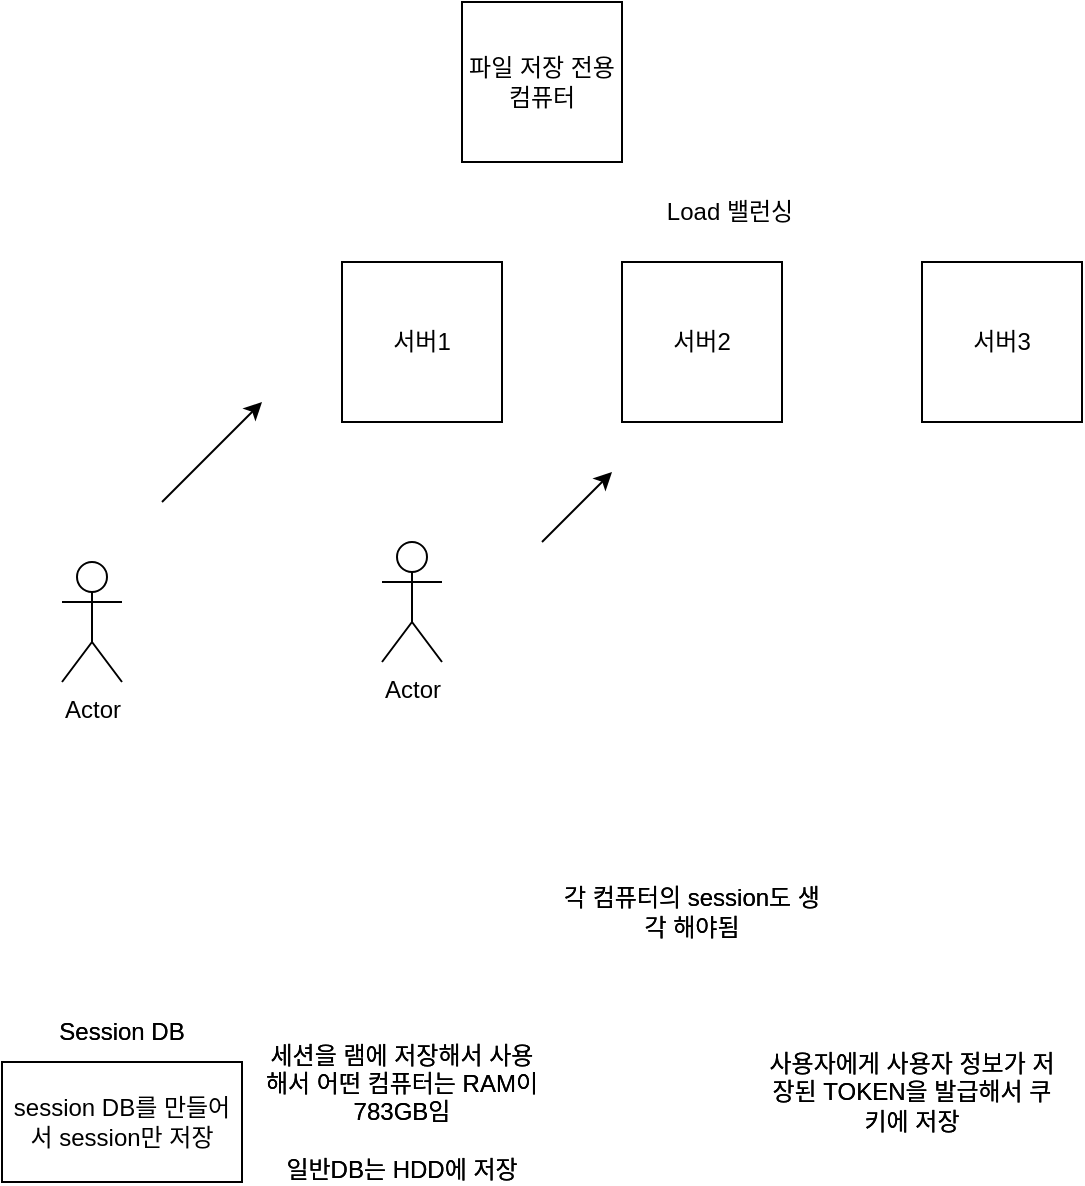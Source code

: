 <mxfile version="21.2.1" type="github">
  <diagram name="페이지-1" id="mfFOSdsRfp9rqxDiNm_j">
    <mxGraphModel dx="1434" dy="756" grid="1" gridSize="10" guides="1" tooltips="1" connect="1" arrows="1" fold="1" page="1" pageScale="1" pageWidth="827" pageHeight="1169" math="0" shadow="0">
      <root>
        <mxCell id="0" />
        <mxCell id="1" parent="0" />
        <mxCell id="29eYO1VU-ebe_u3iWpiD-11" value="각 컴퓨터의 session도 생각 해야됨" style="text;html=1;strokeColor=none;fillColor=none;align=center;verticalAlign=middle;whiteSpace=wrap;rounded=0;" parent="1" vertex="1">
          <mxGeometry x="360" y="540" width="130" height="30" as="geometry" />
        </mxCell>
        <mxCell id="29eYO1VU-ebe_u3iWpiD-12" value="session DB를 만들어서 session만 저장" style="rounded=0;whiteSpace=wrap;html=1;" parent="1" vertex="1">
          <mxGeometry x="80" y="630" width="120" height="60" as="geometry" />
        </mxCell>
        <mxCell id="29eYO1VU-ebe_u3iWpiD-13" value="Session DB" style="text;html=1;strokeColor=none;fillColor=none;align=center;verticalAlign=middle;whiteSpace=wrap;rounded=0;" parent="1" vertex="1">
          <mxGeometry x="90" y="600" width="100" height="30" as="geometry" />
        </mxCell>
        <mxCell id="29eYO1VU-ebe_u3iWpiD-14" value="세션을 램에 저장해서 사용해서 어떤 컴퓨터는 RAM이 783GB임&lt;br&gt;&lt;br&gt;일반DB는 HDD에 저장" style="text;html=1;strokeColor=none;fillColor=none;align=center;verticalAlign=middle;whiteSpace=wrap;rounded=0;" parent="1" vertex="1">
          <mxGeometry x="210" y="640" width="140" height="30" as="geometry" />
        </mxCell>
        <mxCell id="29eYO1VU-ebe_u3iWpiD-15" value="사용자에게 사용자 정보가 저장된 TOKEN을 발급해서 쿠키에 저장" style="text;html=1;strokeColor=none;fillColor=none;align=center;verticalAlign=middle;whiteSpace=wrap;rounded=0;" parent="1" vertex="1">
          <mxGeometry x="460" y="630" width="150" height="30" as="geometry" />
        </mxCell>
        <mxCell id="RqXxTDmCNzLn10Qi9Oya-10" value="각 컴퓨터의 session도 생각 해야됨" style="text;html=1;strokeColor=none;fillColor=none;align=center;verticalAlign=middle;whiteSpace=wrap;rounded=0;" parent="1" vertex="1">
          <mxGeometry x="360" y="540" width="130" height="30" as="geometry" />
        </mxCell>
        <mxCell id="RqXxTDmCNzLn10Qi9Oya-11" value="session DB를 만들어서 session만 저장" style="rounded=0;whiteSpace=wrap;html=1;" parent="1" vertex="1">
          <mxGeometry x="80" y="630" width="120" height="60" as="geometry" />
        </mxCell>
        <mxCell id="RqXxTDmCNzLn10Qi9Oya-12" value="Session DB" style="text;html=1;strokeColor=none;fillColor=none;align=center;verticalAlign=middle;whiteSpace=wrap;rounded=0;" parent="1" vertex="1">
          <mxGeometry x="90" y="600" width="100" height="30" as="geometry" />
        </mxCell>
        <mxCell id="RqXxTDmCNzLn10Qi9Oya-13" value="세션을 램에 저장해서 사용해서 어떤 컴퓨터는 RAM이 783GB임&lt;br&gt;&lt;br&gt;일반DB는 HDD에 저장" style="text;html=1;strokeColor=none;fillColor=none;align=center;verticalAlign=middle;whiteSpace=wrap;rounded=0;" parent="1" vertex="1">
          <mxGeometry x="210" y="640" width="140" height="30" as="geometry" />
        </mxCell>
        <mxCell id="RqXxTDmCNzLn10Qi9Oya-14" value="사용자에게 사용자 정보가 저장된 TOKEN을 발급해서 쿠키에 저장" style="text;html=1;strokeColor=none;fillColor=none;align=center;verticalAlign=middle;whiteSpace=wrap;rounded=0;" parent="1" vertex="1">
          <mxGeometry x="460" y="630" width="150" height="30" as="geometry" />
        </mxCell>
        <mxCell id="Tc20jyFW5se1tNz4omQ3-1" value="서버1" style="whiteSpace=wrap;html=1;aspect=fixed;" vertex="1" parent="1">
          <mxGeometry x="250" y="230" width="80" height="80" as="geometry" />
        </mxCell>
        <mxCell id="Tc20jyFW5se1tNz4omQ3-2" value="서버2" style="whiteSpace=wrap;html=1;aspect=fixed;" vertex="1" parent="1">
          <mxGeometry x="390" y="230" width="80" height="80" as="geometry" />
        </mxCell>
        <mxCell id="Tc20jyFW5se1tNz4omQ3-3" value="서버3" style="whiteSpace=wrap;html=1;aspect=fixed;" vertex="1" parent="1">
          <mxGeometry x="540" y="230" width="80" height="80" as="geometry" />
        </mxCell>
        <mxCell id="Tc20jyFW5se1tNz4omQ3-4" value="Actor" style="shape=umlActor;verticalLabelPosition=bottom;verticalAlign=top;html=1;outlineConnect=0;" vertex="1" parent="1">
          <mxGeometry x="110" y="380" width="30" height="60" as="geometry" />
        </mxCell>
        <mxCell id="Tc20jyFW5se1tNz4omQ3-5" value="Actor" style="shape=umlActor;verticalLabelPosition=bottom;verticalAlign=top;html=1;outlineConnect=0;" vertex="1" parent="1">
          <mxGeometry x="270" y="370" width="30" height="60" as="geometry" />
        </mxCell>
        <mxCell id="Tc20jyFW5se1tNz4omQ3-6" value="" style="endArrow=classic;html=1;rounded=0;" edge="1" parent="1">
          <mxGeometry width="50" height="50" relative="1" as="geometry">
            <mxPoint x="160" y="350" as="sourcePoint" />
            <mxPoint x="210" y="300" as="targetPoint" />
          </mxGeometry>
        </mxCell>
        <mxCell id="Tc20jyFW5se1tNz4omQ3-7" value="" style="endArrow=classic;html=1;rounded=0;" edge="1" parent="1">
          <mxGeometry width="50" height="50" relative="1" as="geometry">
            <mxPoint x="350" y="370" as="sourcePoint" />
            <mxPoint x="385" y="335" as="targetPoint" />
          </mxGeometry>
        </mxCell>
        <mxCell id="Tc20jyFW5se1tNz4omQ3-8" value="Load 밸런싱" style="text;html=1;strokeColor=none;fillColor=none;align=center;verticalAlign=middle;whiteSpace=wrap;rounded=0;" vertex="1" parent="1">
          <mxGeometry x="379" y="190" width="130" height="30" as="geometry" />
        </mxCell>
        <mxCell id="Tc20jyFW5se1tNz4omQ3-9" value="파일 저장 전용 컴퓨터" style="whiteSpace=wrap;html=1;aspect=fixed;" vertex="1" parent="1">
          <mxGeometry x="310" y="100" width="80" height="80" as="geometry" />
        </mxCell>
      </root>
    </mxGraphModel>
  </diagram>
</mxfile>

